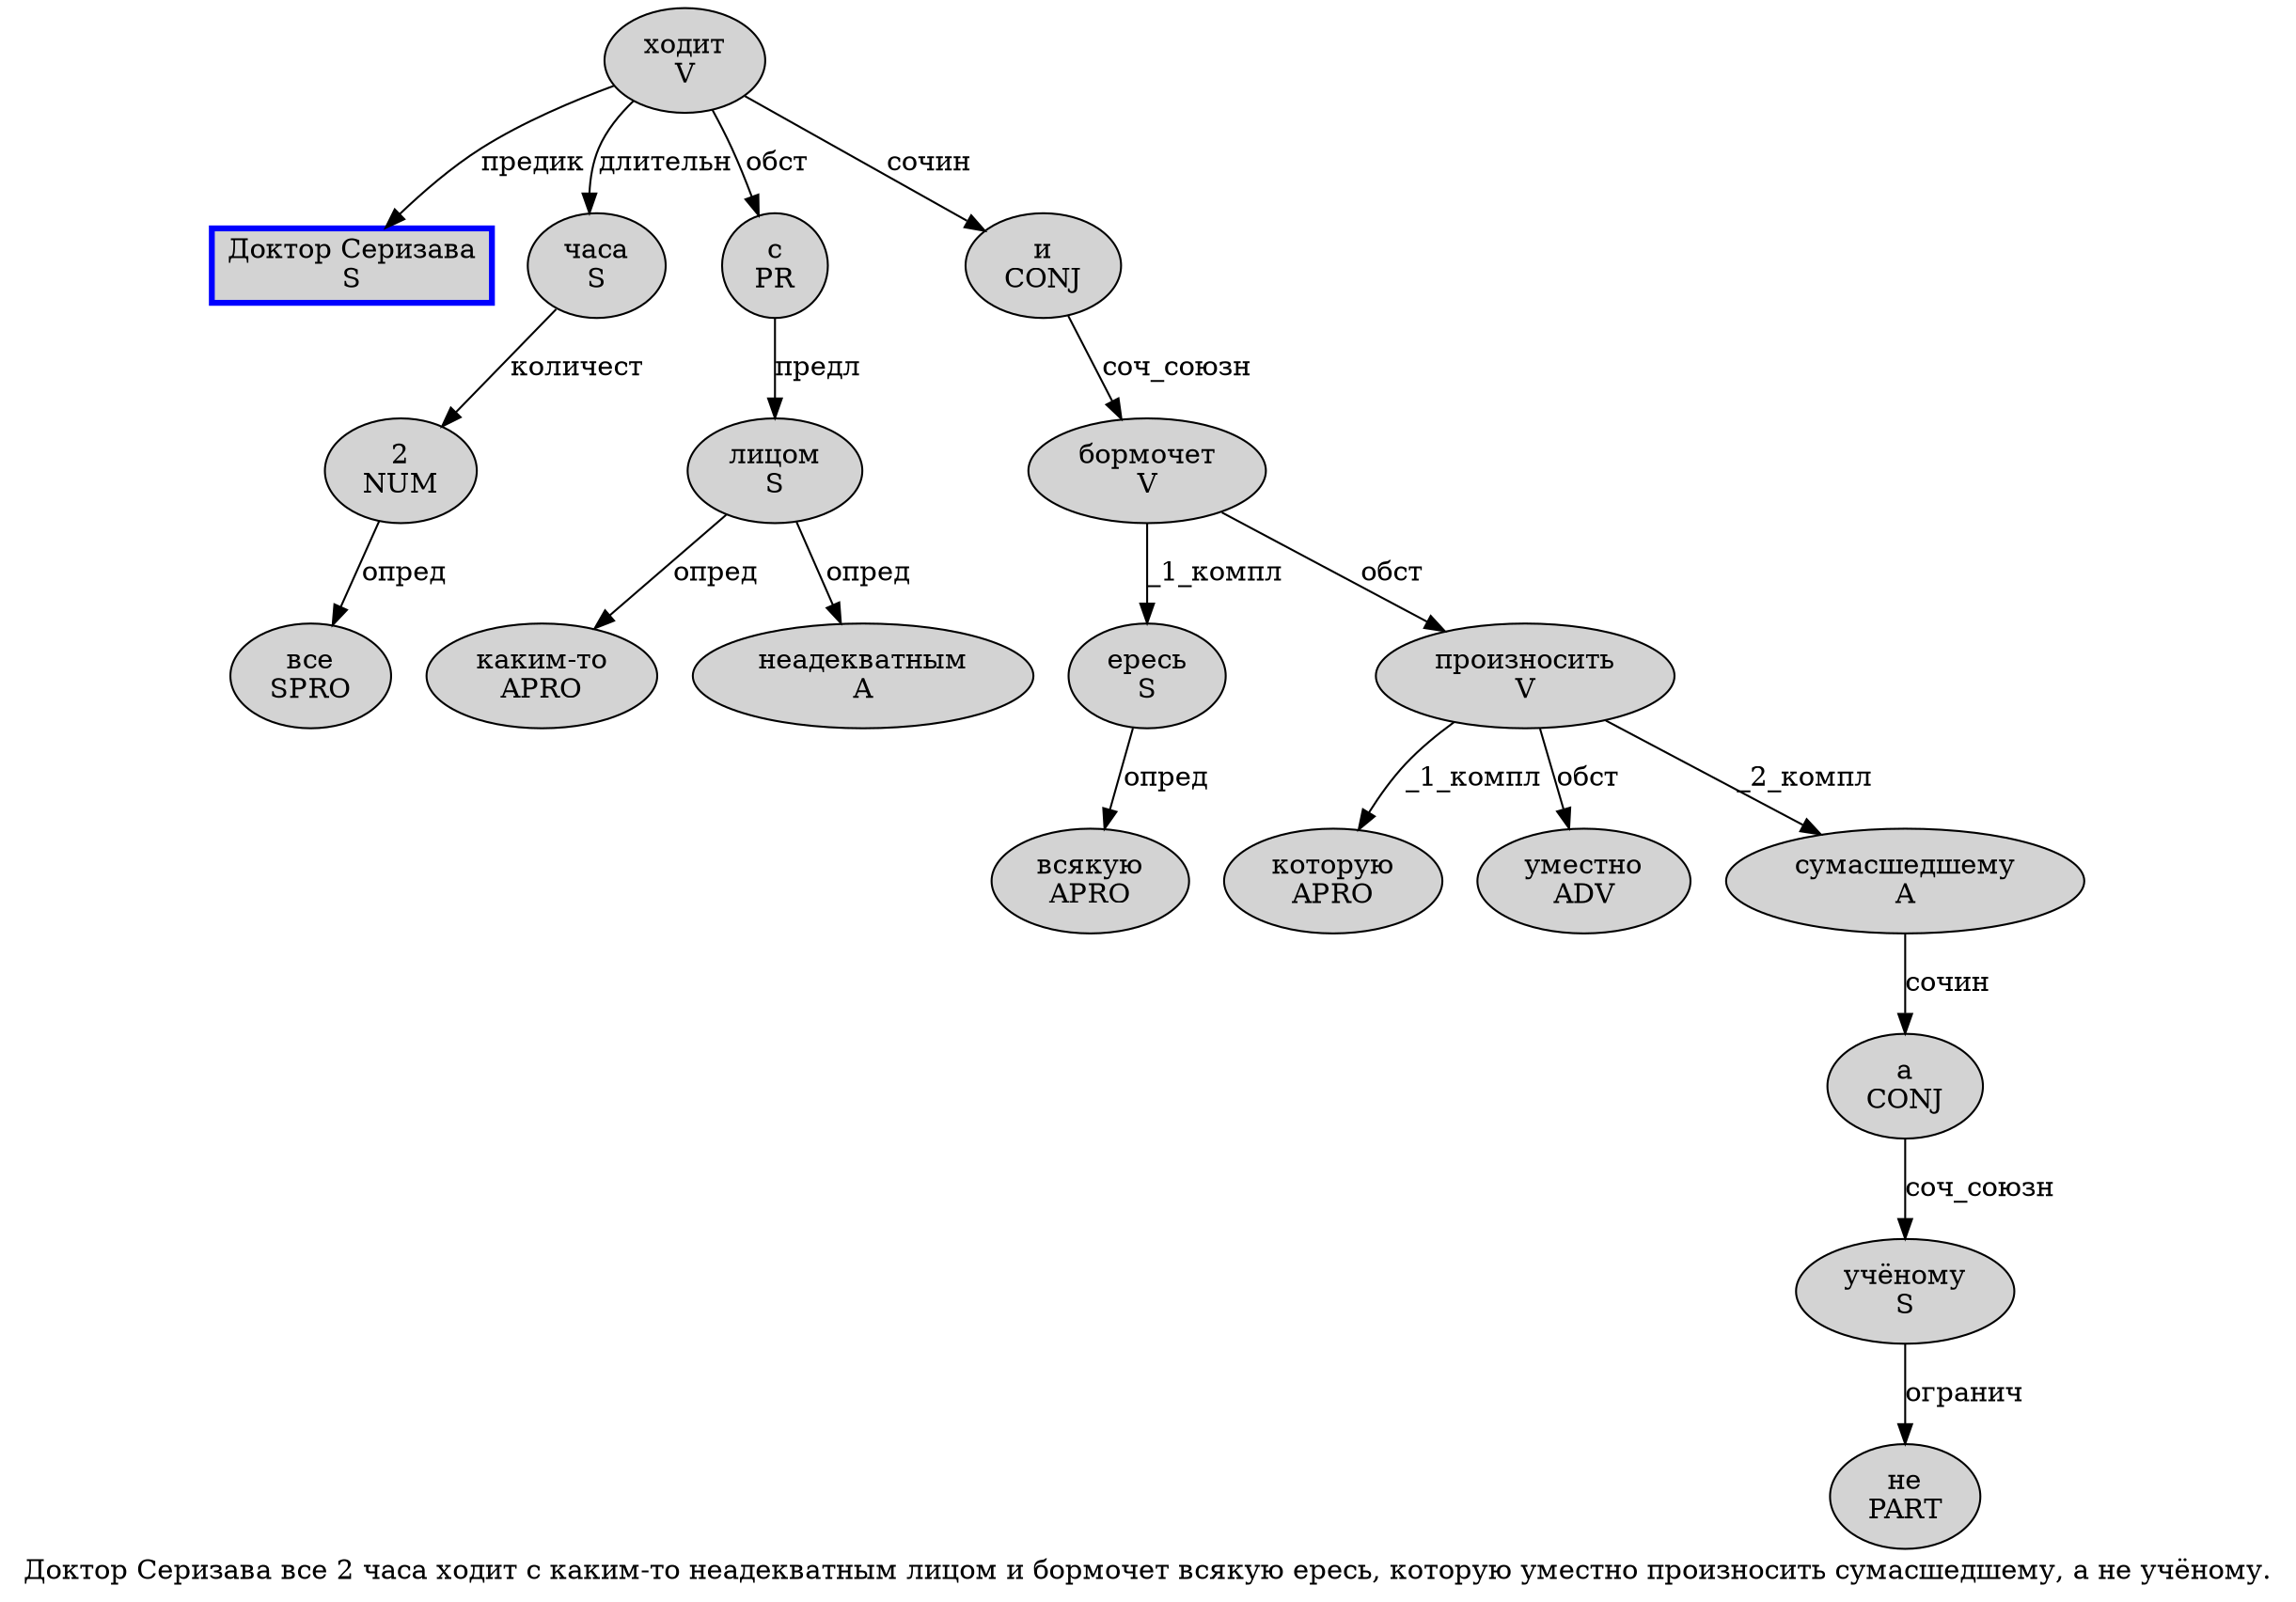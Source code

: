 digraph SENTENCE_4471 {
	graph [label="Доктор Серизава все 2 часа ходит с каким-то неадекватным лицом и бормочет всякую ересь, которую уместно произносить сумасшедшему, а не учёному."]
	node [style=filled]
		0 [label="Доктор Серизава
S" color=blue fillcolor=lightgray penwidth=3 shape=box]
		1 [label="все
SPRO" color="" fillcolor=lightgray penwidth=1 shape=ellipse]
		2 [label="2
NUM" color="" fillcolor=lightgray penwidth=1 shape=ellipse]
		3 [label="часа
S" color="" fillcolor=lightgray penwidth=1 shape=ellipse]
		4 [label="ходит
V" color="" fillcolor=lightgray penwidth=1 shape=ellipse]
		5 [label="с
PR" color="" fillcolor=lightgray penwidth=1 shape=ellipse]
		6 [label="каким-то
APRO" color="" fillcolor=lightgray penwidth=1 shape=ellipse]
		7 [label="неадекватным
A" color="" fillcolor=lightgray penwidth=1 shape=ellipse]
		8 [label="лицом
S" color="" fillcolor=lightgray penwidth=1 shape=ellipse]
		9 [label="и
CONJ" color="" fillcolor=lightgray penwidth=1 shape=ellipse]
		10 [label="бормочет
V" color="" fillcolor=lightgray penwidth=1 shape=ellipse]
		11 [label="всякую
APRO" color="" fillcolor=lightgray penwidth=1 shape=ellipse]
		12 [label="ересь
S" color="" fillcolor=lightgray penwidth=1 shape=ellipse]
		14 [label="которую
APRO" color="" fillcolor=lightgray penwidth=1 shape=ellipse]
		15 [label="уместно
ADV" color="" fillcolor=lightgray penwidth=1 shape=ellipse]
		16 [label="произносить
V" color="" fillcolor=lightgray penwidth=1 shape=ellipse]
		17 [label="сумасшедшему
A" color="" fillcolor=lightgray penwidth=1 shape=ellipse]
		19 [label="а
CONJ" color="" fillcolor=lightgray penwidth=1 shape=ellipse]
		20 [label="не
PART" color="" fillcolor=lightgray penwidth=1 shape=ellipse]
		21 [label="учёному
S" color="" fillcolor=lightgray penwidth=1 shape=ellipse]
			2 -> 1 [label="опред"]
			16 -> 14 [label="_1_компл"]
			16 -> 15 [label="обст"]
			16 -> 17 [label="_2_компл"]
			9 -> 10 [label="соч_союзн"]
			3 -> 2 [label="количест"]
			4 -> 0 [label="предик"]
			4 -> 3 [label="длительн"]
			4 -> 5 [label="обст"]
			4 -> 9 [label="сочин"]
			12 -> 11 [label="опред"]
			17 -> 19 [label="сочин"]
			21 -> 20 [label="огранич"]
			5 -> 8 [label="предл"]
			19 -> 21 [label="соч_союзн"]
			10 -> 12 [label="_1_компл"]
			10 -> 16 [label="обст"]
			8 -> 6 [label="опред"]
			8 -> 7 [label="опред"]
}